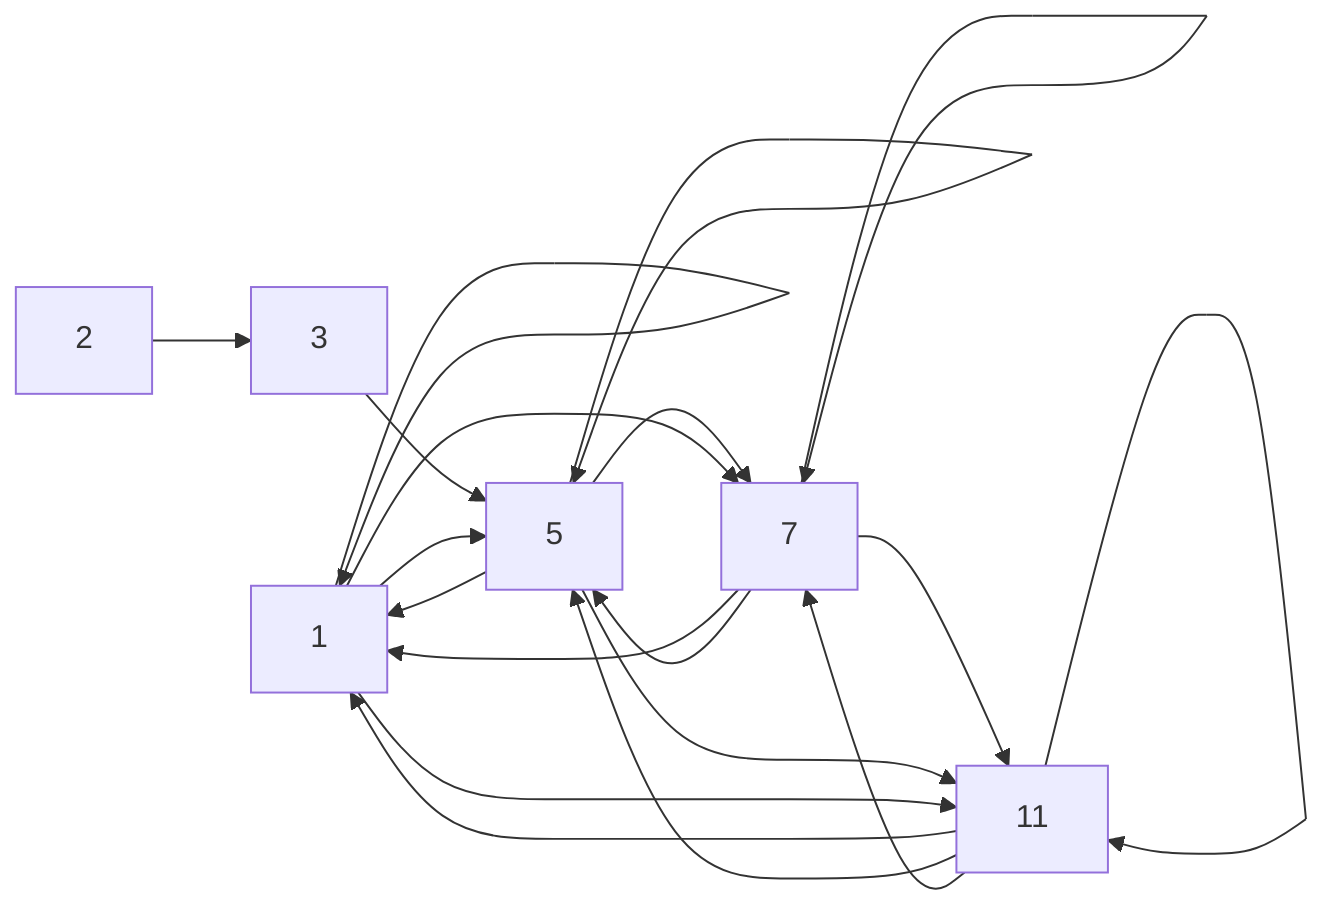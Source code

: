 graph LR;
  2-->3;
  3-->5;
  5-->7;
  7-->11;
  11-->1;
  1-->5;
  11-->5;
  7-->1;
  5-->11;
  1-->7;
  5-->1;
  7-->5;
  1-->11;
  7-->7;
  11-->7;
  11-->11;
  5-->5;
  1-->1;